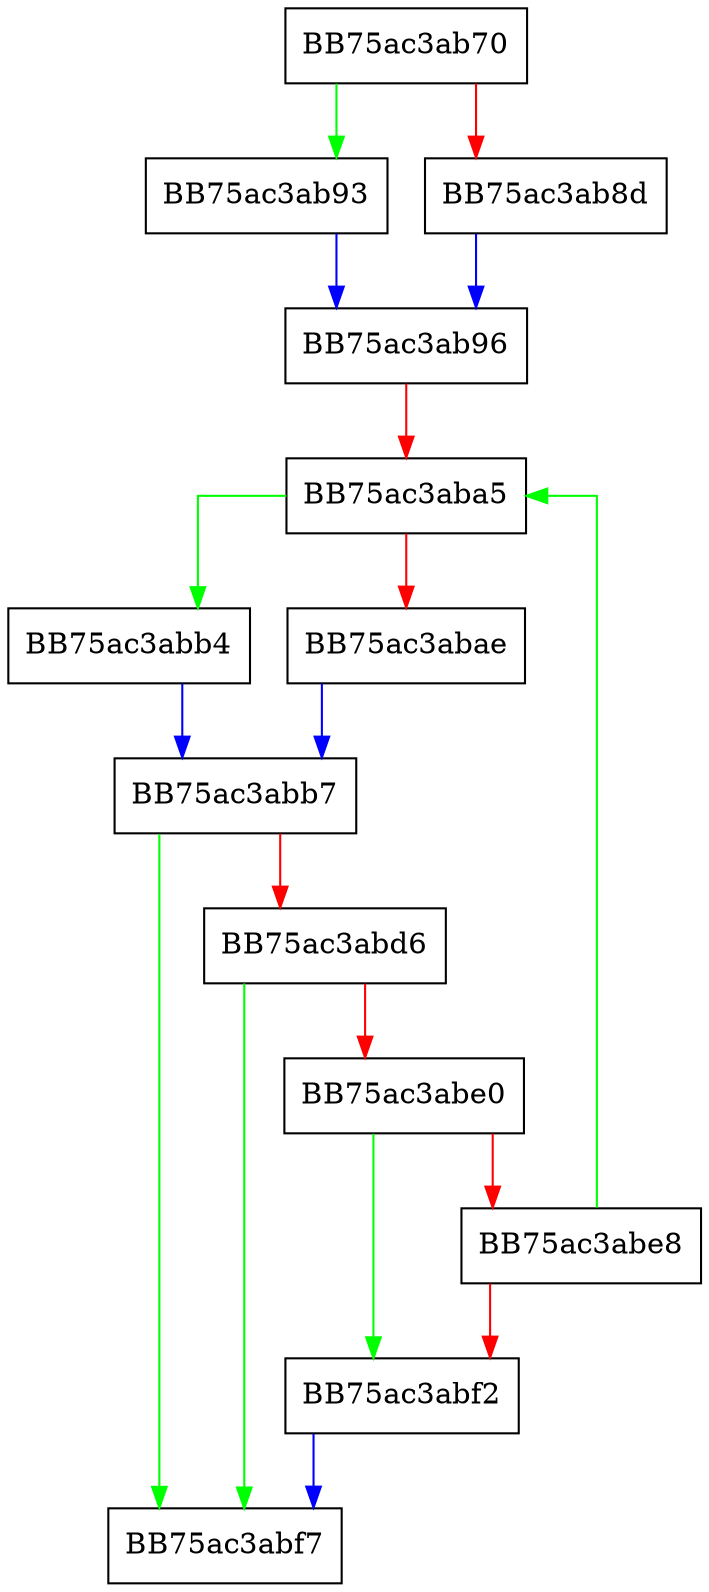 digraph SkipExtendedHeaders {
  node [shape="box"];
  graph [splines=ortho];
  BB75ac3ab70 -> BB75ac3ab93 [color="green"];
  BB75ac3ab70 -> BB75ac3ab8d [color="red"];
  BB75ac3ab8d -> BB75ac3ab96 [color="blue"];
  BB75ac3ab93 -> BB75ac3ab96 [color="blue"];
  BB75ac3ab96 -> BB75ac3aba5 [color="red"];
  BB75ac3aba5 -> BB75ac3abb4 [color="green"];
  BB75ac3aba5 -> BB75ac3abae [color="red"];
  BB75ac3abae -> BB75ac3abb7 [color="blue"];
  BB75ac3abb4 -> BB75ac3abb7 [color="blue"];
  BB75ac3abb7 -> BB75ac3abf7 [color="green"];
  BB75ac3abb7 -> BB75ac3abd6 [color="red"];
  BB75ac3abd6 -> BB75ac3abf7 [color="green"];
  BB75ac3abd6 -> BB75ac3abe0 [color="red"];
  BB75ac3abe0 -> BB75ac3abf2 [color="green"];
  BB75ac3abe0 -> BB75ac3abe8 [color="red"];
  BB75ac3abe8 -> BB75ac3aba5 [color="green"];
  BB75ac3abe8 -> BB75ac3abf2 [color="red"];
  BB75ac3abf2 -> BB75ac3abf7 [color="blue"];
}